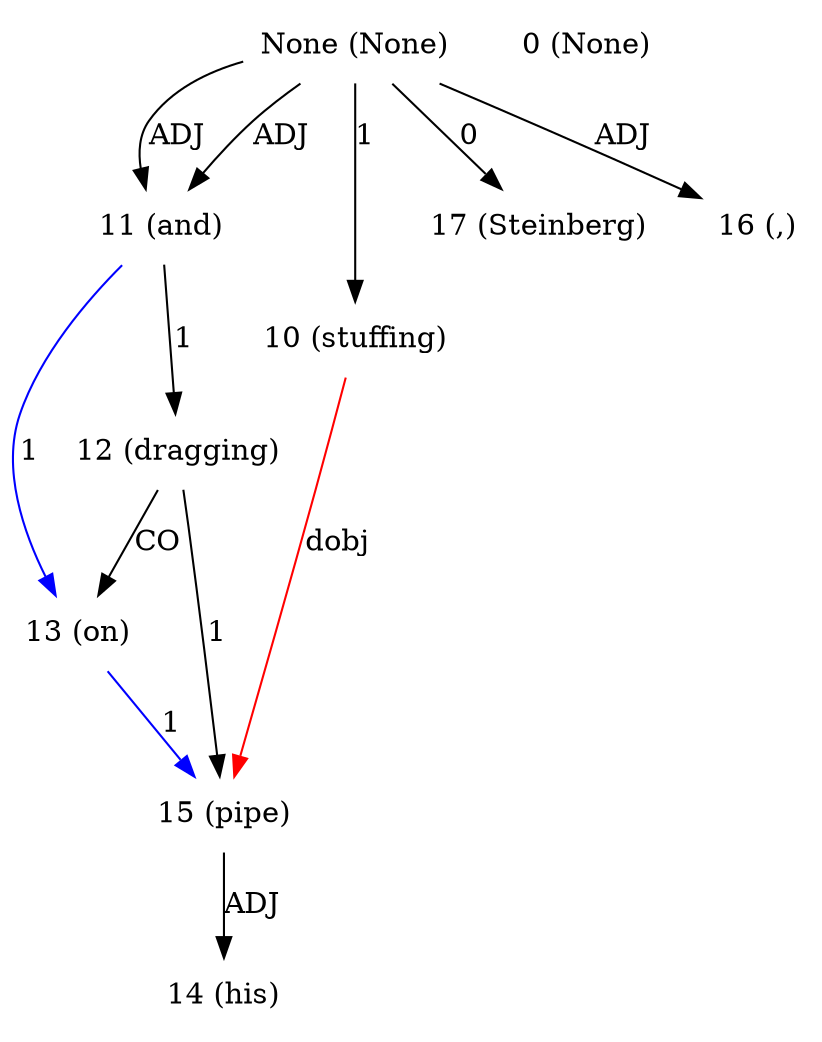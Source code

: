 digraph G{
edge [dir=forward]
node [shape=plaintext]

None [label="None (None)"]
None -> 11 [label="ADJ"]
None [label="None (None)"]
None -> 11 [label="ADJ"]
None [label="None (None)"]
None -> 10 [label="1"]
None [label="None (None)"]
None -> 17 [label="0"]
None -> 16 [label="ADJ"]
0 [label="0 (None)"]
10 [label="10 (stuffing)"]
11 [label="11 (and)"]
11 -> 12 [label="1"]
11 -> 13 [label="1", color="blue"]
12 [label="12 (dragging)"]
12 -> 15 [label="1"]
12 -> 13 [label="CO"]
13 [label="13 (on)"]
13 -> 15 [label="1", color="blue"]
14 [label="14 (his)"]
15 [label="15 (pipe)"]
15 -> 14 [label="ADJ"]
10 -> 15 [label="dobj", color="red"]
16 [label="16 (,)"]
17 [label="17 (Steinberg)"]
}
